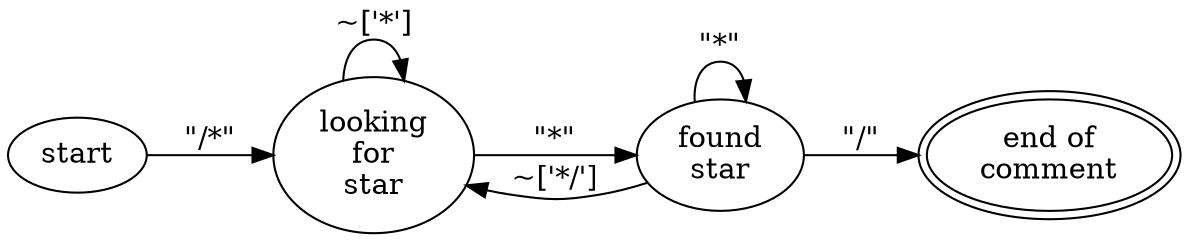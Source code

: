 digraph slashstar {
  rankdir=LR;
  
  lfs [label="looking\n\for\nstar"];
  fs [label="found\nstar"];
  end [label="end of\ncomment"; peripheries=2];
  
  start -> lfs [label="\"/*\""];
  lfs -> lfs [label="~['*']"];
  lfs -> fs [label="\"*\""];
  fs -> lfs [label="~['*/']"];
  fs -> fs [label="\"*\""];
  fs -> end [label="\"/\""];
}